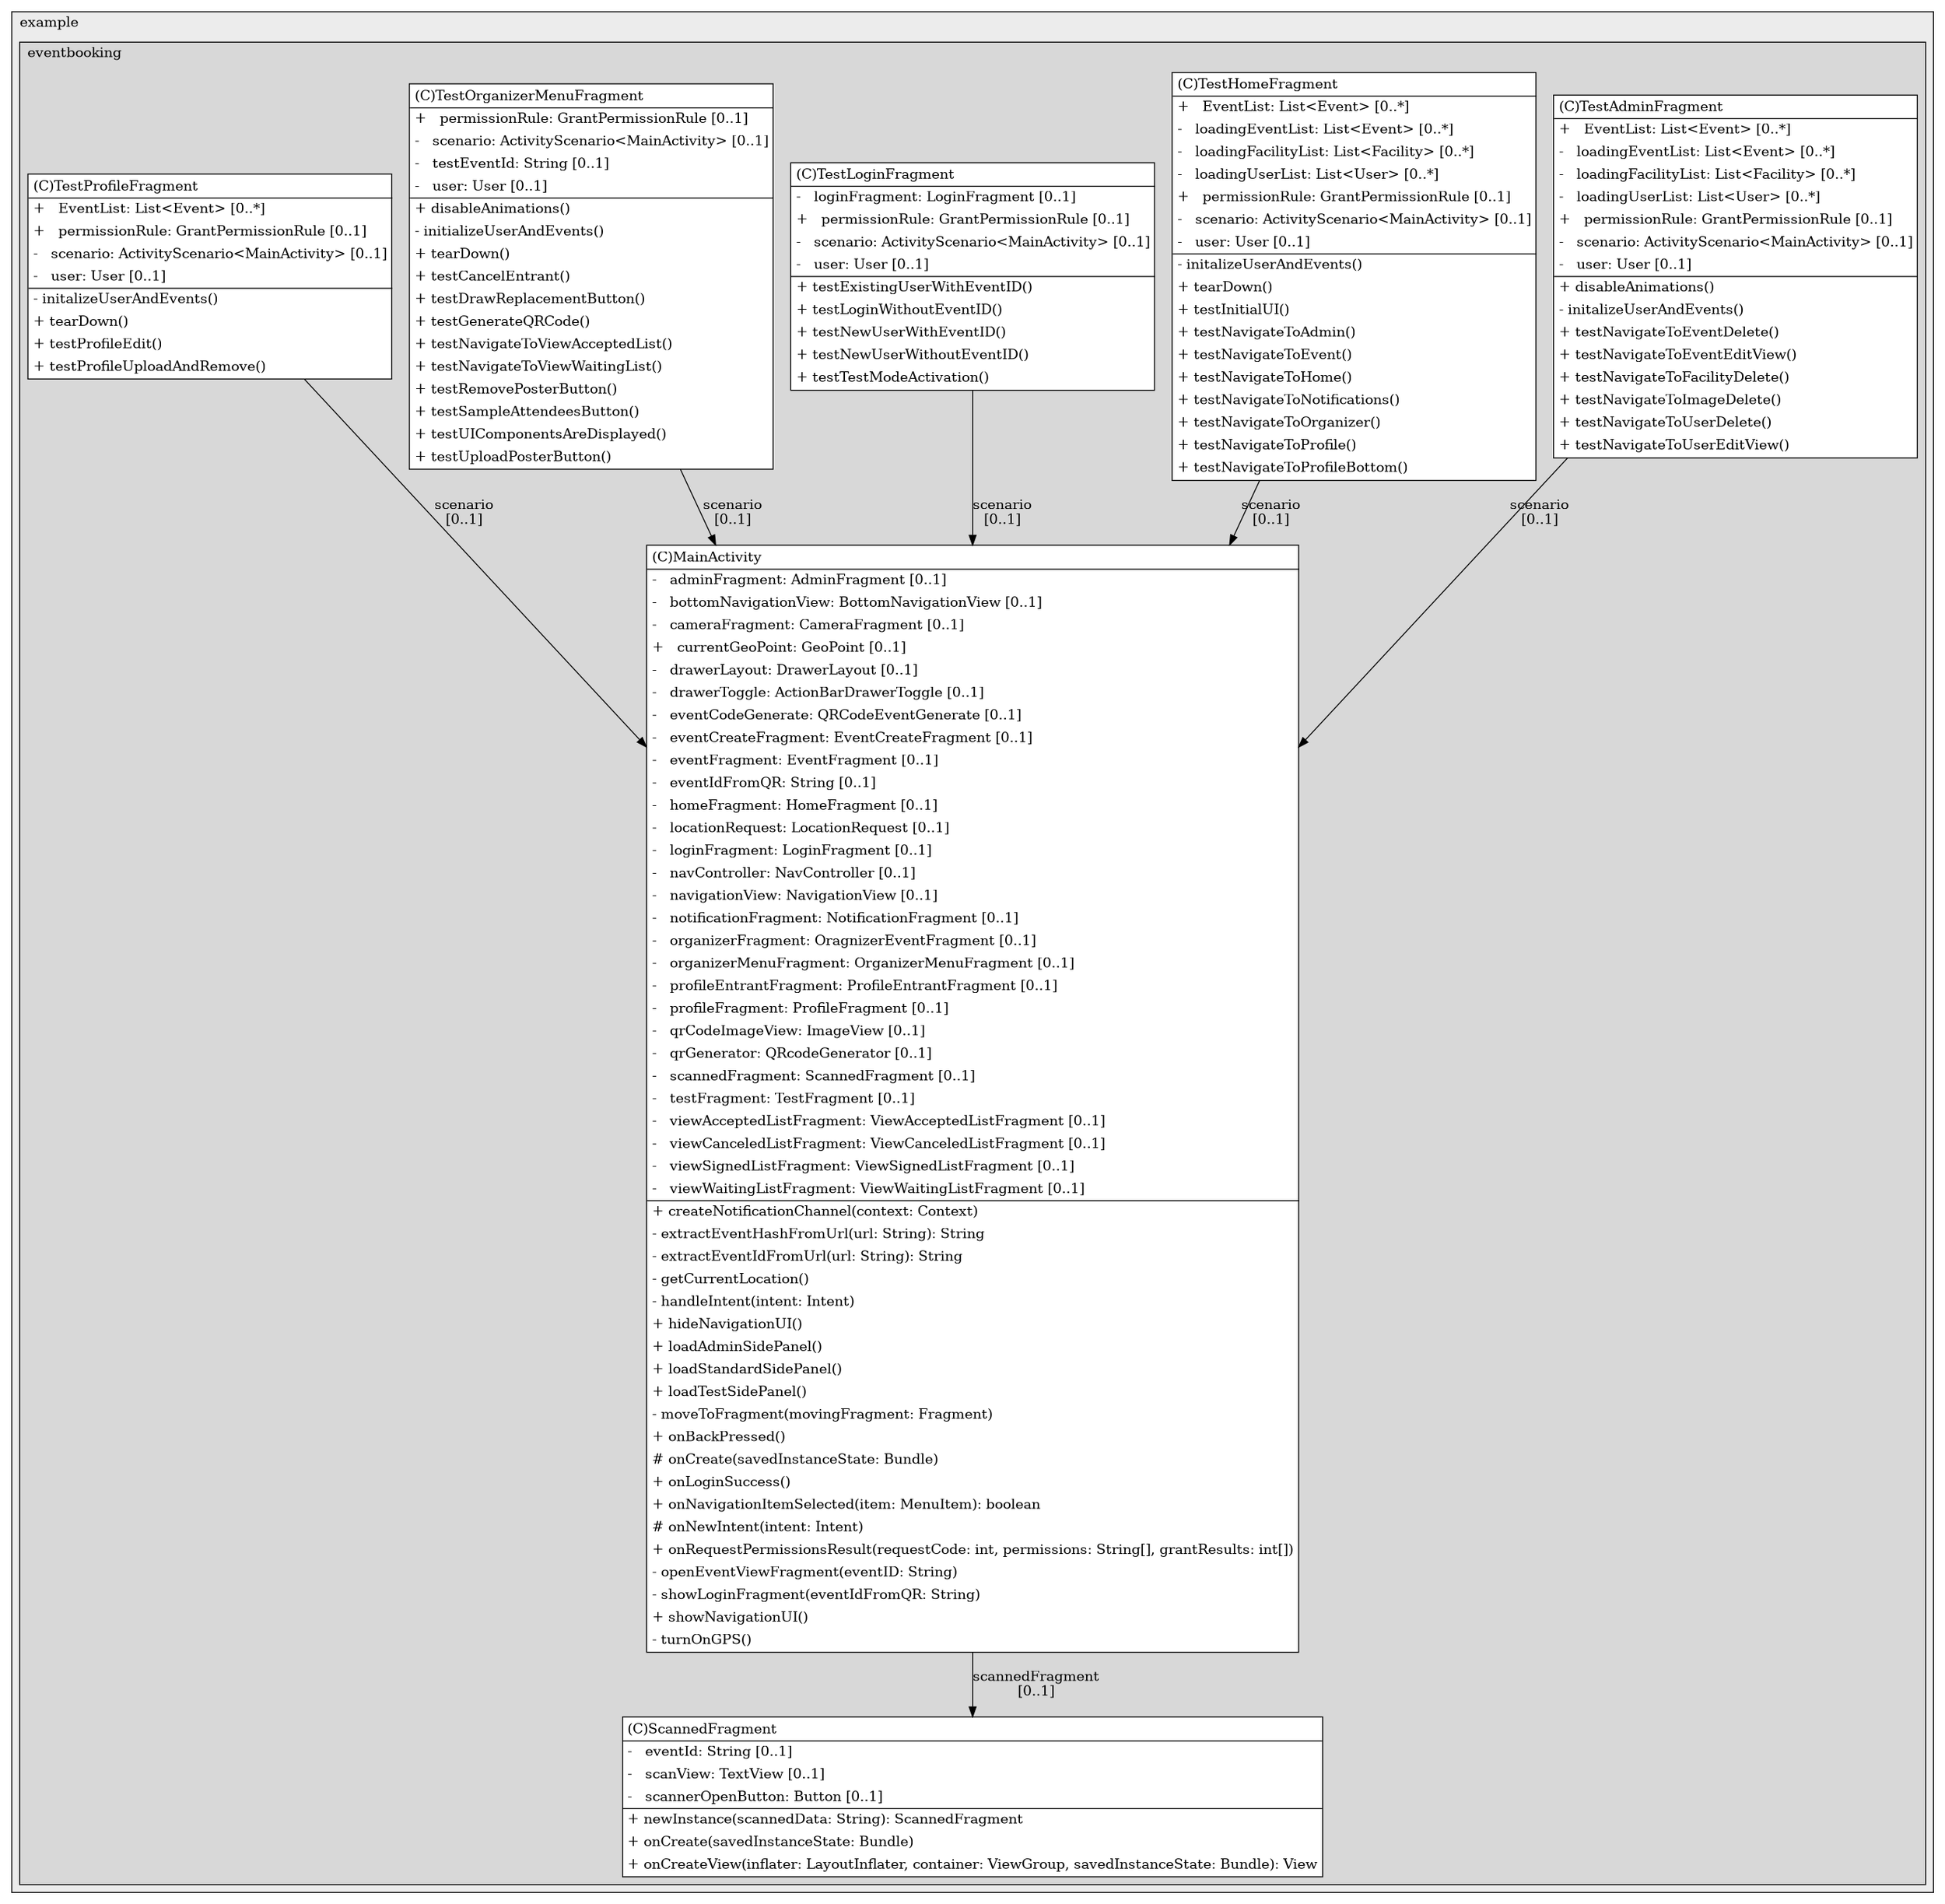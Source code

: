 @startuml

/' diagram meta data start
config=StructureConfiguration;
{
  "projectClassification": {
    "searchMode": "OpenProject", // OpenProject, AllProjects
    "includedProjects": "",
    "pathEndKeywords": "*.impl",
    "isClientPath": "",
    "isClientName": "",
    "isTestPath": "",
    "isTestName": "",
    "isMappingPath": "",
    "isMappingName": "",
    "isDataAccessPath": "",
    "isDataAccessName": "",
    "isDataStructurePath": "",
    "isDataStructureName": "",
    "isInterfaceStructuresPath": "",
    "isInterfaceStructuresName": "",
    "isEntryPointPath": "",
    "isEntryPointName": "",
    "treatFinalFieldsAsMandatory": false
  },
  "graphRestriction": {
    "classPackageExcludeFilter": "",
    "classPackageIncludeFilter": "",
    "classNameExcludeFilter": "",
    "classNameIncludeFilter": "",
    "methodNameExcludeFilter": "",
    "methodNameIncludeFilter": "",
    "removeByInheritance": "", // inheritance/annotation based filtering is done in a second step
    "removeByAnnotation": "",
    "removeByClassPackage": "", // cleanup the graph after inheritance/annotation based filtering is done
    "removeByClassName": "",
    "cutMappings": false,
    "cutEnum": true,
    "cutTests": true,
    "cutClient": true,
    "cutDataAccess": false,
    "cutInterfaceStructures": false,
    "cutDataStructures": false,
    "cutGetterAndSetter": true,
    "cutConstructors": true
  },
  "graphTraversal": {
    "forwardDepth": 6,
    "backwardDepth": 6,
    "classPackageExcludeFilter": "",
    "classPackageIncludeFilter": "",
    "classNameExcludeFilter": "",
    "classNameIncludeFilter": "",
    "methodNameExcludeFilter": "",
    "methodNameIncludeFilter": "",
    "hideMappings": false,
    "hideDataStructures": false,
    "hidePrivateMethods": true,
    "hideInterfaceCalls": true, // indirection: implementation -> interface (is hidden) -> implementation
    "onlyShowApplicationEntryPoints": false, // root node is included
    "useMethodCallsForStructureDiagram": "ForwardOnly" // ForwardOnly, BothDirections, No
  },
  "details": {
    "aggregation": "GroupByClass", // ByClass, GroupByClass, None
    "showClassGenericTypes": true,
    "showMethods": true,
    "showMethodParameterNames": true,
    "showMethodParameterTypes": true,
    "showMethodReturnType": true,
    "showPackageLevels": 2,
    "showDetailedClassStructure": true
  },
  "rootClass": "com.example.eventbooking.QRCode.ScannedFragment",
  "extensionCallbackMethod": "" // qualified.class.name#methodName - signature: public static String method(String)
}
diagram meta data end '/



digraph g {
    rankdir="TB"
    splines=polyline
    

'nodes 
subgraph cluster_1322970774 { 
   	label=example
	labeljust=l
	fillcolor="#ececec"
	style=filled
   
   subgraph cluster_92572291 { 
   	label=eventbooking
	labeljust=l
	fillcolor="#d8d8d8"
	style=filled
   
   MainActivity806146256[
	label=<<TABLE BORDER="1" CELLBORDER="0" CELLPADDING="4" CELLSPACING="0">
<TR><TD ALIGN="LEFT" >(C)MainActivity</TD></TR>
<HR/>
<TR><TD ALIGN="LEFT" >-   adminFragment: AdminFragment [0..1]</TD></TR>
<TR><TD ALIGN="LEFT" >-   bottomNavigationView: BottomNavigationView [0..1]</TD></TR>
<TR><TD ALIGN="LEFT" >-   cameraFragment: CameraFragment [0..1]</TD></TR>
<TR><TD ALIGN="LEFT" >+   currentGeoPoint: GeoPoint [0..1]</TD></TR>
<TR><TD ALIGN="LEFT" >-   drawerLayout: DrawerLayout [0..1]</TD></TR>
<TR><TD ALIGN="LEFT" >-   drawerToggle: ActionBarDrawerToggle [0..1]</TD></TR>
<TR><TD ALIGN="LEFT" >-   eventCodeGenerate: QRCodeEventGenerate [0..1]</TD></TR>
<TR><TD ALIGN="LEFT" >-   eventCreateFragment: EventCreateFragment [0..1]</TD></TR>
<TR><TD ALIGN="LEFT" >-   eventFragment: EventFragment [0..1]</TD></TR>
<TR><TD ALIGN="LEFT" >-   eventIdFromQR: String [0..1]</TD></TR>
<TR><TD ALIGN="LEFT" >-   homeFragment: HomeFragment [0..1]</TD></TR>
<TR><TD ALIGN="LEFT" >-   locationRequest: LocationRequest [0..1]</TD></TR>
<TR><TD ALIGN="LEFT" >-   loginFragment: LoginFragment [0..1]</TD></TR>
<TR><TD ALIGN="LEFT" >-   navController: NavController [0..1]</TD></TR>
<TR><TD ALIGN="LEFT" >-   navigationView: NavigationView [0..1]</TD></TR>
<TR><TD ALIGN="LEFT" >-   notificationFragment: NotificationFragment [0..1]</TD></TR>
<TR><TD ALIGN="LEFT" >-   organizerFragment: OragnizerEventFragment [0..1]</TD></TR>
<TR><TD ALIGN="LEFT" >-   organizerMenuFragment: OrganizerMenuFragment [0..1]</TD></TR>
<TR><TD ALIGN="LEFT" >-   profileEntrantFragment: ProfileEntrantFragment [0..1]</TD></TR>
<TR><TD ALIGN="LEFT" >-   profileFragment: ProfileFragment [0..1]</TD></TR>
<TR><TD ALIGN="LEFT" >-   qrCodeImageView: ImageView [0..1]</TD></TR>
<TR><TD ALIGN="LEFT" >-   qrGenerator: QRcodeGenerator [0..1]</TD></TR>
<TR><TD ALIGN="LEFT" >-   scannedFragment: ScannedFragment [0..1]</TD></TR>
<TR><TD ALIGN="LEFT" >-   testFragment: TestFragment [0..1]</TD></TR>
<TR><TD ALIGN="LEFT" >-   viewAcceptedListFragment: ViewAcceptedListFragment [0..1]</TD></TR>
<TR><TD ALIGN="LEFT" >-   viewCanceledListFragment: ViewCanceledListFragment [0..1]</TD></TR>
<TR><TD ALIGN="LEFT" >-   viewSignedListFragment: ViewSignedListFragment [0..1]</TD></TR>
<TR><TD ALIGN="LEFT" >-   viewWaitingListFragment: ViewWaitingListFragment [0..1]</TD></TR>
<HR/>
<TR><TD ALIGN="LEFT" >+ createNotificationChannel(context: Context)</TD></TR>
<TR><TD ALIGN="LEFT" >- extractEventHashFromUrl(url: String): String</TD></TR>
<TR><TD ALIGN="LEFT" >- extractEventIdFromUrl(url: String): String</TD></TR>
<TR><TD ALIGN="LEFT" >- getCurrentLocation()</TD></TR>
<TR><TD ALIGN="LEFT" >- handleIntent(intent: Intent)</TD></TR>
<TR><TD ALIGN="LEFT" >+ hideNavigationUI()</TD></TR>
<TR><TD ALIGN="LEFT" >+ loadAdminSidePanel()</TD></TR>
<TR><TD ALIGN="LEFT" >+ loadStandardSidePanel()</TD></TR>
<TR><TD ALIGN="LEFT" >+ loadTestSidePanel()</TD></TR>
<TR><TD ALIGN="LEFT" >- moveToFragment(movingFragment: Fragment)</TD></TR>
<TR><TD ALIGN="LEFT" >+ onBackPressed()</TD></TR>
<TR><TD ALIGN="LEFT" ># onCreate(savedInstanceState: Bundle)</TD></TR>
<TR><TD ALIGN="LEFT" >+ onLoginSuccess()</TD></TR>
<TR><TD ALIGN="LEFT" >+ onNavigationItemSelected(item: MenuItem): boolean</TD></TR>
<TR><TD ALIGN="LEFT" ># onNewIntent(intent: Intent)</TD></TR>
<TR><TD ALIGN="LEFT" >+ onRequestPermissionsResult(requestCode: int, permissions: String[], grantResults: int[])</TD></TR>
<TR><TD ALIGN="LEFT" >- openEventViewFragment(eventID: String)</TD></TR>
<TR><TD ALIGN="LEFT" >- showLoginFragment(eventIdFromQR: String)</TD></TR>
<TR><TD ALIGN="LEFT" >+ showNavigationUI()</TD></TR>
<TR><TD ALIGN="LEFT" >- turnOnGPS()</TD></TR>
</TABLE>>
	style=filled
	margin=0
	shape=plaintext
	fillcolor="#FFFFFF"
];

ScannedFragment1444445836[
	label=<<TABLE BORDER="1" CELLBORDER="0" CELLPADDING="4" CELLSPACING="0">
<TR><TD ALIGN="LEFT" >(C)ScannedFragment</TD></TR>
<HR/>
<TR><TD ALIGN="LEFT" >-   eventId: String [0..1]</TD></TR>
<TR><TD ALIGN="LEFT" >-   scanView: TextView [0..1]</TD></TR>
<TR><TD ALIGN="LEFT" >-   scannerOpenButton: Button [0..1]</TD></TR>
<HR/>
<TR><TD ALIGN="LEFT" >+ newInstance(scannedData: String): ScannedFragment</TD></TR>
<TR><TD ALIGN="LEFT" >+ onCreate(savedInstanceState: Bundle)</TD></TR>
<TR><TD ALIGN="LEFT" >+ onCreateView(inflater: LayoutInflater, container: ViewGroup, savedInstanceState: Bundle): View</TD></TR>
</TABLE>>
	style=filled
	margin=0
	shape=plaintext
	fillcolor="#FFFFFF"
];

TestAdminFragment806146256[
	label=<<TABLE BORDER="1" CELLBORDER="0" CELLPADDING="4" CELLSPACING="0">
<TR><TD ALIGN="LEFT" >(C)TestAdminFragment</TD></TR>
<HR/>
<TR><TD ALIGN="LEFT" >+   EventList: List&lt;Event&gt; [0..*]</TD></TR>
<TR><TD ALIGN="LEFT" >-   loadingEventList: List&lt;Event&gt; [0..*]</TD></TR>
<TR><TD ALIGN="LEFT" >-   loadingFacilityList: List&lt;Facility&gt; [0..*]</TD></TR>
<TR><TD ALIGN="LEFT" >-   loadingUserList: List&lt;User&gt; [0..*]</TD></TR>
<TR><TD ALIGN="LEFT" >+   permissionRule: GrantPermissionRule [0..1]</TD></TR>
<TR><TD ALIGN="LEFT" >-   scenario: ActivityScenario&lt;MainActivity&gt; [0..1]</TD></TR>
<TR><TD ALIGN="LEFT" >-   user: User [0..1]</TD></TR>
<HR/>
<TR><TD ALIGN="LEFT" >+ disableAnimations()</TD></TR>
<TR><TD ALIGN="LEFT" >- initalizeUserAndEvents()</TD></TR>
<TR><TD ALIGN="LEFT" >+ testNavigateToEventDelete()</TD></TR>
<TR><TD ALIGN="LEFT" >+ testNavigateToEventEditView()</TD></TR>
<TR><TD ALIGN="LEFT" >+ testNavigateToFacilityDelete()</TD></TR>
<TR><TD ALIGN="LEFT" >+ testNavigateToImageDelete()</TD></TR>
<TR><TD ALIGN="LEFT" >+ testNavigateToUserDelete()</TD></TR>
<TR><TD ALIGN="LEFT" >+ testNavigateToUserEditView()</TD></TR>
</TABLE>>
	style=filled
	margin=0
	shape=plaintext
	fillcolor="#FFFFFF"
];

TestHomeFragment806146256[
	label=<<TABLE BORDER="1" CELLBORDER="0" CELLPADDING="4" CELLSPACING="0">
<TR><TD ALIGN="LEFT" >(C)TestHomeFragment</TD></TR>
<HR/>
<TR><TD ALIGN="LEFT" >+   EventList: List&lt;Event&gt; [0..*]</TD></TR>
<TR><TD ALIGN="LEFT" >-   loadingEventList: List&lt;Event&gt; [0..*]</TD></TR>
<TR><TD ALIGN="LEFT" >-   loadingFacilityList: List&lt;Facility&gt; [0..*]</TD></TR>
<TR><TD ALIGN="LEFT" >-   loadingUserList: List&lt;User&gt; [0..*]</TD></TR>
<TR><TD ALIGN="LEFT" >+   permissionRule: GrantPermissionRule [0..1]</TD></TR>
<TR><TD ALIGN="LEFT" >-   scenario: ActivityScenario&lt;MainActivity&gt; [0..1]</TD></TR>
<TR><TD ALIGN="LEFT" >-   user: User [0..1]</TD></TR>
<HR/>
<TR><TD ALIGN="LEFT" >- initalizeUserAndEvents()</TD></TR>
<TR><TD ALIGN="LEFT" >+ tearDown()</TD></TR>
<TR><TD ALIGN="LEFT" >+ testInitialUI()</TD></TR>
<TR><TD ALIGN="LEFT" >+ testNavigateToAdmin()</TD></TR>
<TR><TD ALIGN="LEFT" >+ testNavigateToEvent()</TD></TR>
<TR><TD ALIGN="LEFT" >+ testNavigateToHome()</TD></TR>
<TR><TD ALIGN="LEFT" >+ testNavigateToNotifications()</TD></TR>
<TR><TD ALIGN="LEFT" >+ testNavigateToOrganizer()</TD></TR>
<TR><TD ALIGN="LEFT" >+ testNavigateToProfile()</TD></TR>
<TR><TD ALIGN="LEFT" >+ testNavigateToProfileBottom()</TD></TR>
</TABLE>>
	style=filled
	margin=0
	shape=plaintext
	fillcolor="#FFFFFF"
];

TestLoginFragment806146256[
	label=<<TABLE BORDER="1" CELLBORDER="0" CELLPADDING="4" CELLSPACING="0">
<TR><TD ALIGN="LEFT" >(C)TestLoginFragment</TD></TR>
<HR/>
<TR><TD ALIGN="LEFT" >-   loginFragment: LoginFragment [0..1]</TD></TR>
<TR><TD ALIGN="LEFT" >+   permissionRule: GrantPermissionRule [0..1]</TD></TR>
<TR><TD ALIGN="LEFT" >-   scenario: ActivityScenario&lt;MainActivity&gt; [0..1]</TD></TR>
<TR><TD ALIGN="LEFT" >-   user: User [0..1]</TD></TR>
<HR/>
<TR><TD ALIGN="LEFT" >+ testExistingUserWithEventID()</TD></TR>
<TR><TD ALIGN="LEFT" >+ testLoginWithoutEventID()</TD></TR>
<TR><TD ALIGN="LEFT" >+ testNewUserWithEventID()</TD></TR>
<TR><TD ALIGN="LEFT" >+ testNewUserWithoutEventID()</TD></TR>
<TR><TD ALIGN="LEFT" >+ testTestModeActivation()</TD></TR>
</TABLE>>
	style=filled
	margin=0
	shape=plaintext
	fillcolor="#FFFFFF"
];

TestOrganizerMenuFragment806146256[
	label=<<TABLE BORDER="1" CELLBORDER="0" CELLPADDING="4" CELLSPACING="0">
<TR><TD ALIGN="LEFT" >(C)TestOrganizerMenuFragment</TD></TR>
<HR/>
<TR><TD ALIGN="LEFT" >+   permissionRule: GrantPermissionRule [0..1]</TD></TR>
<TR><TD ALIGN="LEFT" >-   scenario: ActivityScenario&lt;MainActivity&gt; [0..1]</TD></TR>
<TR><TD ALIGN="LEFT" >-   testEventId: String [0..1]</TD></TR>
<TR><TD ALIGN="LEFT" >-   user: User [0..1]</TD></TR>
<HR/>
<TR><TD ALIGN="LEFT" >+ disableAnimations()</TD></TR>
<TR><TD ALIGN="LEFT" >- initializeUserAndEvents()</TD></TR>
<TR><TD ALIGN="LEFT" >+ tearDown()</TD></TR>
<TR><TD ALIGN="LEFT" >+ testCancelEntrant()</TD></TR>
<TR><TD ALIGN="LEFT" >+ testDrawReplacementButton()</TD></TR>
<TR><TD ALIGN="LEFT" >+ testGenerateQRCode()</TD></TR>
<TR><TD ALIGN="LEFT" >+ testNavigateToViewAcceptedList()</TD></TR>
<TR><TD ALIGN="LEFT" >+ testNavigateToViewWaitingList()</TD></TR>
<TR><TD ALIGN="LEFT" >+ testRemovePosterButton()</TD></TR>
<TR><TD ALIGN="LEFT" >+ testSampleAttendeesButton()</TD></TR>
<TR><TD ALIGN="LEFT" >+ testUIComponentsAreDisplayed()</TD></TR>
<TR><TD ALIGN="LEFT" >+ testUploadPosterButton()</TD></TR>
</TABLE>>
	style=filled
	margin=0
	shape=plaintext
	fillcolor="#FFFFFF"
];

TestProfileFragment806146256[
	label=<<TABLE BORDER="1" CELLBORDER="0" CELLPADDING="4" CELLSPACING="0">
<TR><TD ALIGN="LEFT" >(C)TestProfileFragment</TD></TR>
<HR/>
<TR><TD ALIGN="LEFT" >+   EventList: List&lt;Event&gt; [0..*]</TD></TR>
<TR><TD ALIGN="LEFT" >+   permissionRule: GrantPermissionRule [0..1]</TD></TR>
<TR><TD ALIGN="LEFT" >-   scenario: ActivityScenario&lt;MainActivity&gt; [0..1]</TD></TR>
<TR><TD ALIGN="LEFT" >-   user: User [0..1]</TD></TR>
<HR/>
<TR><TD ALIGN="LEFT" >- initalizeUserAndEvents()</TD></TR>
<TR><TD ALIGN="LEFT" >+ tearDown()</TD></TR>
<TR><TD ALIGN="LEFT" >+ testProfileEdit()</TD></TR>
<TR><TD ALIGN="LEFT" >+ testProfileUploadAndRemove()</TD></TR>
</TABLE>>
	style=filled
	margin=0
	shape=plaintext
	fillcolor="#FFFFFF"
];
} 
} 

'edges    
MainActivity806146256 -> ScannedFragment1444445836[label="scannedFragment
[0..1]"];
TestAdminFragment806146256 -> MainActivity806146256[label="scenario
[0..1]"];
TestHomeFragment806146256 -> MainActivity806146256[label="scenario
[0..1]"];
TestLoginFragment806146256 -> MainActivity806146256[label="scenario
[0..1]"];
TestOrganizerMenuFragment806146256 -> MainActivity806146256[label="scenario
[0..1]"];
TestProfileFragment806146256 -> MainActivity806146256[label="scenario
[0..1]"];
    
}
@enduml